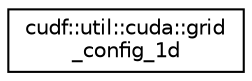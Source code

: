 digraph "Graphical Class Hierarchy"
{
  edge [fontname="Helvetica",fontsize="10",labelfontname="Helvetica",labelfontsize="10"];
  node [fontname="Helvetica",fontsize="10",shape=record];
  rankdir="LR";
  Node0 [label="cudf::util::cuda::grid\l_config_1d",height=0.2,width=0.4,color="black", fillcolor="white", style="filled",URL="$classcudf_1_1util_1_1cuda_1_1grid__config__1d.html",tooltip="A kernel grid configuration construction gadget for simple one-dimensional/linear kernels..."];
}
